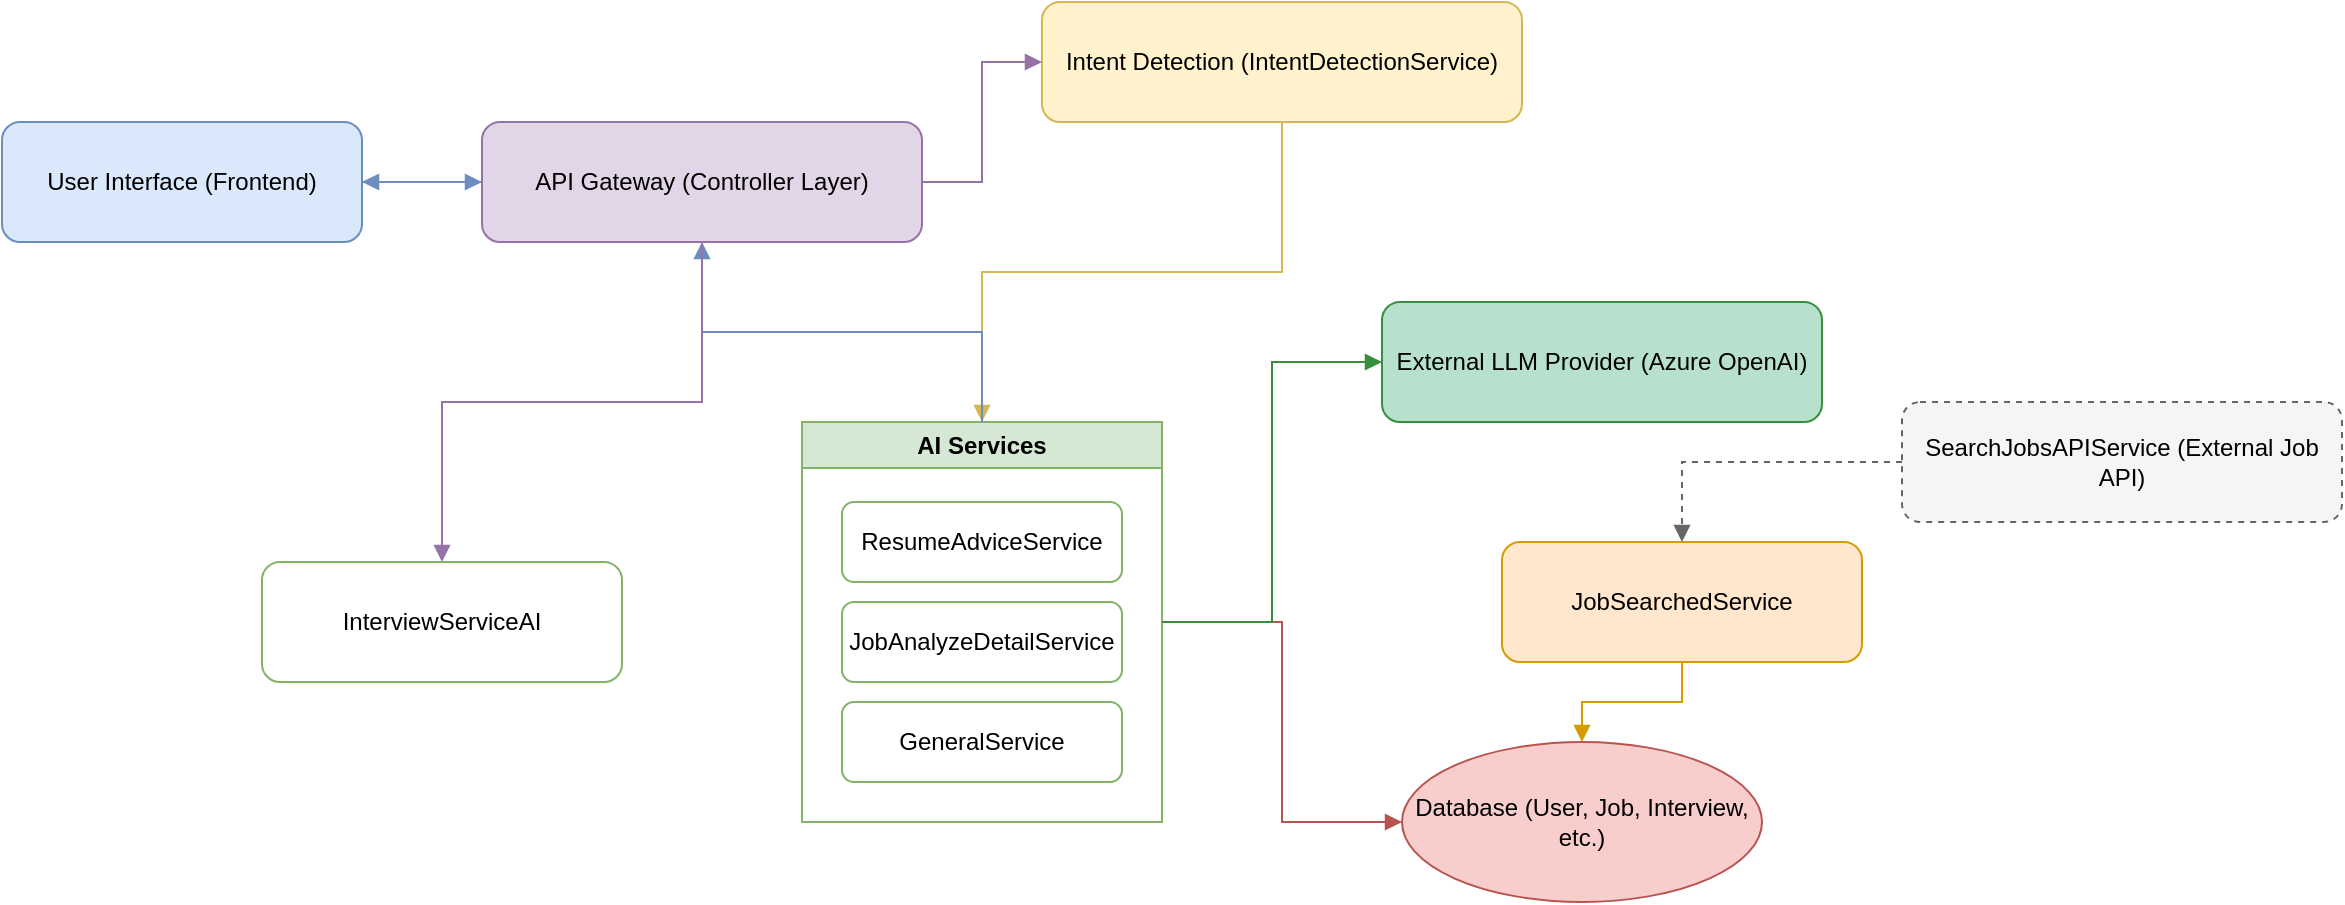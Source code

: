 <mxfile>
    <diagram name="AI Job Agent Architecture" id="AIJobAgentArch1">
        <mxGraphModel dx="1691" dy="1187" grid="1" gridSize="10" guides="1" tooltips="1" connect="1" arrows="1" fold="1" page="1" pageScale="1" pageWidth="827" pageHeight="1169" math="0" shadow="0">
            <root>
                <mxCell id="0"/>
                <mxCell id="1" parent="0"/>
                <mxCell id="2" value="User Interface (Frontend)" style="rounded=1;whiteSpace=wrap;html=1;fillColor=#dae8fc;strokeColor=#6c8ebf;" parent="1" vertex="1">
                    <mxGeometry x="60" y="120" width="180" height="60" as="geometry"/>
                </mxCell>
                <mxCell id="3" value="API Gateway (Controller Layer)" style="rounded=1;whiteSpace=wrap;html=1;fillColor=#e1d5e7;strokeColor=#9673a6;" parent="1" vertex="1">
                    <mxGeometry x="300" y="120" width="220" height="60" as="geometry"/>
                </mxCell>
                <mxCell id="4" value="Intent Detection (IntentDetectionService)" style="rounded=1;whiteSpace=wrap;html=1;fillColor=#fff2cc;strokeColor=#d6b656;" parent="1" vertex="1">
                    <mxGeometry x="580" y="60" width="240" height="60" as="geometry"/>
                </mxCell>
                <mxCell id="5" value="AI Services" style="swimlane;whiteSpace=wrap;html=1;fillColor=#d5e8d4;strokeColor=#82b366;" parent="1" vertex="1">
                    <mxGeometry x="460" y="270" width="180" height="200" as="geometry"/>
                </mxCell>
                <mxCell id="6" value="ResumeAdviceService" style="rounded=1;whiteSpace=wrap;html=1;fillColor=#ffffff;strokeColor=#82b366;" parent="5" vertex="1">
                    <mxGeometry x="20" y="40" width="140" height="40" as="geometry"/>
                </mxCell>
                <mxCell id="7" value="JobAnalyzeDetailService" style="rounded=1;whiteSpace=wrap;html=1;fillColor=#ffffff;strokeColor=#82b366;" parent="5" vertex="1">
                    <mxGeometry x="20" y="90" width="140" height="40" as="geometry"/>
                </mxCell>
                <mxCell id="8" value="GeneralService" style="rounded=1;whiteSpace=wrap;html=1;fillColor=#ffffff;strokeColor=#82b366;" parent="5" vertex="1">
                    <mxGeometry x="20" y="140" width="140" height="40" as="geometry"/>
                </mxCell>
                <mxCell id="9" value="InterviewServiceAI" style="rounded=1;whiteSpace=wrap;html=1;fillColor=#ffffff;strokeColor=#82b366;" parent="1" vertex="1">
                    <mxGeometry x="190" y="340" width="180" height="60" as="geometry"/>
                </mxCell>
                <mxCell id="20" value="JobSearchedService" style="rounded=1;whiteSpace=wrap;html=1;fillColor=#ffe6cc;strokeColor=#d79b00;" parent="1" vertex="1">
                    <mxGeometry x="810" y="330" width="180" height="60" as="geometry"/>
                </mxCell>
                <mxCell id="21" value="SearchJobsAPIService (External Job API)" style="rounded=1;whiteSpace=wrap;html=1;fillColor=#f5f5f5;strokeColor=#666666;dashed=1;" parent="1" vertex="1">
                    <mxGeometry x="1010" y="260" width="220" height="60" as="geometry"/>
                </mxCell>
                <mxCell id="10" value="Database (User, Job, Interview, etc.)" style="ellipse;whiteSpace=wrap;html=1;fillColor=#f8cecc;strokeColor=#b85450;" parent="1" vertex="1">
                    <mxGeometry x="760" y="430" width="180" height="80" as="geometry"/>
                </mxCell>
                <mxCell id="11" value="External LLM Provider (Azure OpenAI)" style="rounded=1;whiteSpace=wrap;html=1;fillColor=#b7e1cd;strokeColor=#388e3c;" parent="1" vertex="1">
                    <mxGeometry x="750" y="210" width="220" height="60" as="geometry"/>
                </mxCell>
                <mxCell id="12" style="edgeStyle=orthogonalEdgeStyle;rounded=0;orthogonalLoop=1;jettySize=auto;html=1;endArrow=block;endFill=1;strokeColor=#6c8ebf;" parent="1" source="2" target="3" edge="1">
                    <mxGeometry relative="1" as="geometry"/>
                </mxCell>
                <mxCell id="13" style="edgeStyle=orthogonalEdgeStyle;rounded=0;orthogonalLoop=1;jettySize=auto;html=1;endArrow=block;endFill=1;strokeColor=#9673a6;" parent="1" source="3" target="4" edge="1">
                    <mxGeometry relative="1" as="geometry"/>
                </mxCell>
                <mxCell id="14" style="edgeStyle=orthogonalEdgeStyle;rounded=0;orthogonalLoop=1;jettySize=auto;html=1;endArrow=block;endFill=1;strokeColor=#d6b656;" parent="1" source="4" target="5" edge="1">
                    <mxGeometry relative="1" as="geometry"/>
                </mxCell>
                <mxCell id="15" style="edgeStyle=orthogonalEdgeStyle;rounded=0;orthogonalLoop=1;jettySize=auto;html=1;endArrow=block;endFill=1;strokeColor=#b85450;" parent="1" source="5" target="10" edge="1">
                    <mxGeometry relative="1" as="geometry"/>
                </mxCell>
                <mxCell id="16" style="edgeStyle=orthogonalEdgeStyle;rounded=0;orthogonalLoop=1;jettySize=auto;html=1;endArrow=block;endFill=1;strokeColor=#388e3c;" parent="1" source="5" target="11" edge="1">
                    <mxGeometry relative="1" as="geometry"/>
                </mxCell>
                <mxCell id="17" style="edgeStyle=orthogonalEdgeStyle;rounded=0;orthogonalLoop=1;jettySize=auto;html=1;endArrow=block;endFill=1;strokeColor=#6c8ebf;" parent="1" source="5" target="3" edge="1">
                    <mxGeometry relative="1" as="geometry"/>
                </mxCell>
                <mxCell id="18" style="edgeStyle=orthogonalEdgeStyle;rounded=0;orthogonalLoop=1;jettySize=auto;html=1;endArrow=block;endFill=1;strokeColor=#6c8ebf;dashed=1;" parent="1" source="3" target="2" edge="1">
                    <mxGeometry relative="1" as="geometry"/>
                </mxCell>
                <mxCell id="22" style="edgeStyle=orthogonalEdgeStyle;rounded=0;orthogonalLoop=1;jettySize=auto;html=1;endArrow=block;endFill=1;strokeColor=#9673a6;" parent="1" source="3" target="9" edge="1">
                    <mxGeometry relative="1" as="geometry"/>
                </mxCell>
                <mxCell id="23" style="edgeStyle=orthogonalEdgeStyle;rounded=0;orthogonalLoop=1;jettySize=auto;html=1;endArrow=block;endFill=1;strokeColor=#d79b00;" parent="1" source="20" target="10" edge="1">
                    <mxGeometry relative="1" as="geometry"/>
                </mxCell>
                <mxCell id="24" style="edgeStyle=orthogonalEdgeStyle;rounded=0;orthogonalLoop=1;jettySize=auto;html=1;endArrow=block;endFill=1;strokeColor=#666666;dashed=1;" parent="1" source="21" target="20" edge="1">
                    <mxGeometry relative="1" as="geometry"/>
                </mxCell>
            </root>
        </mxGraphModel>
    </diagram>
</mxfile>